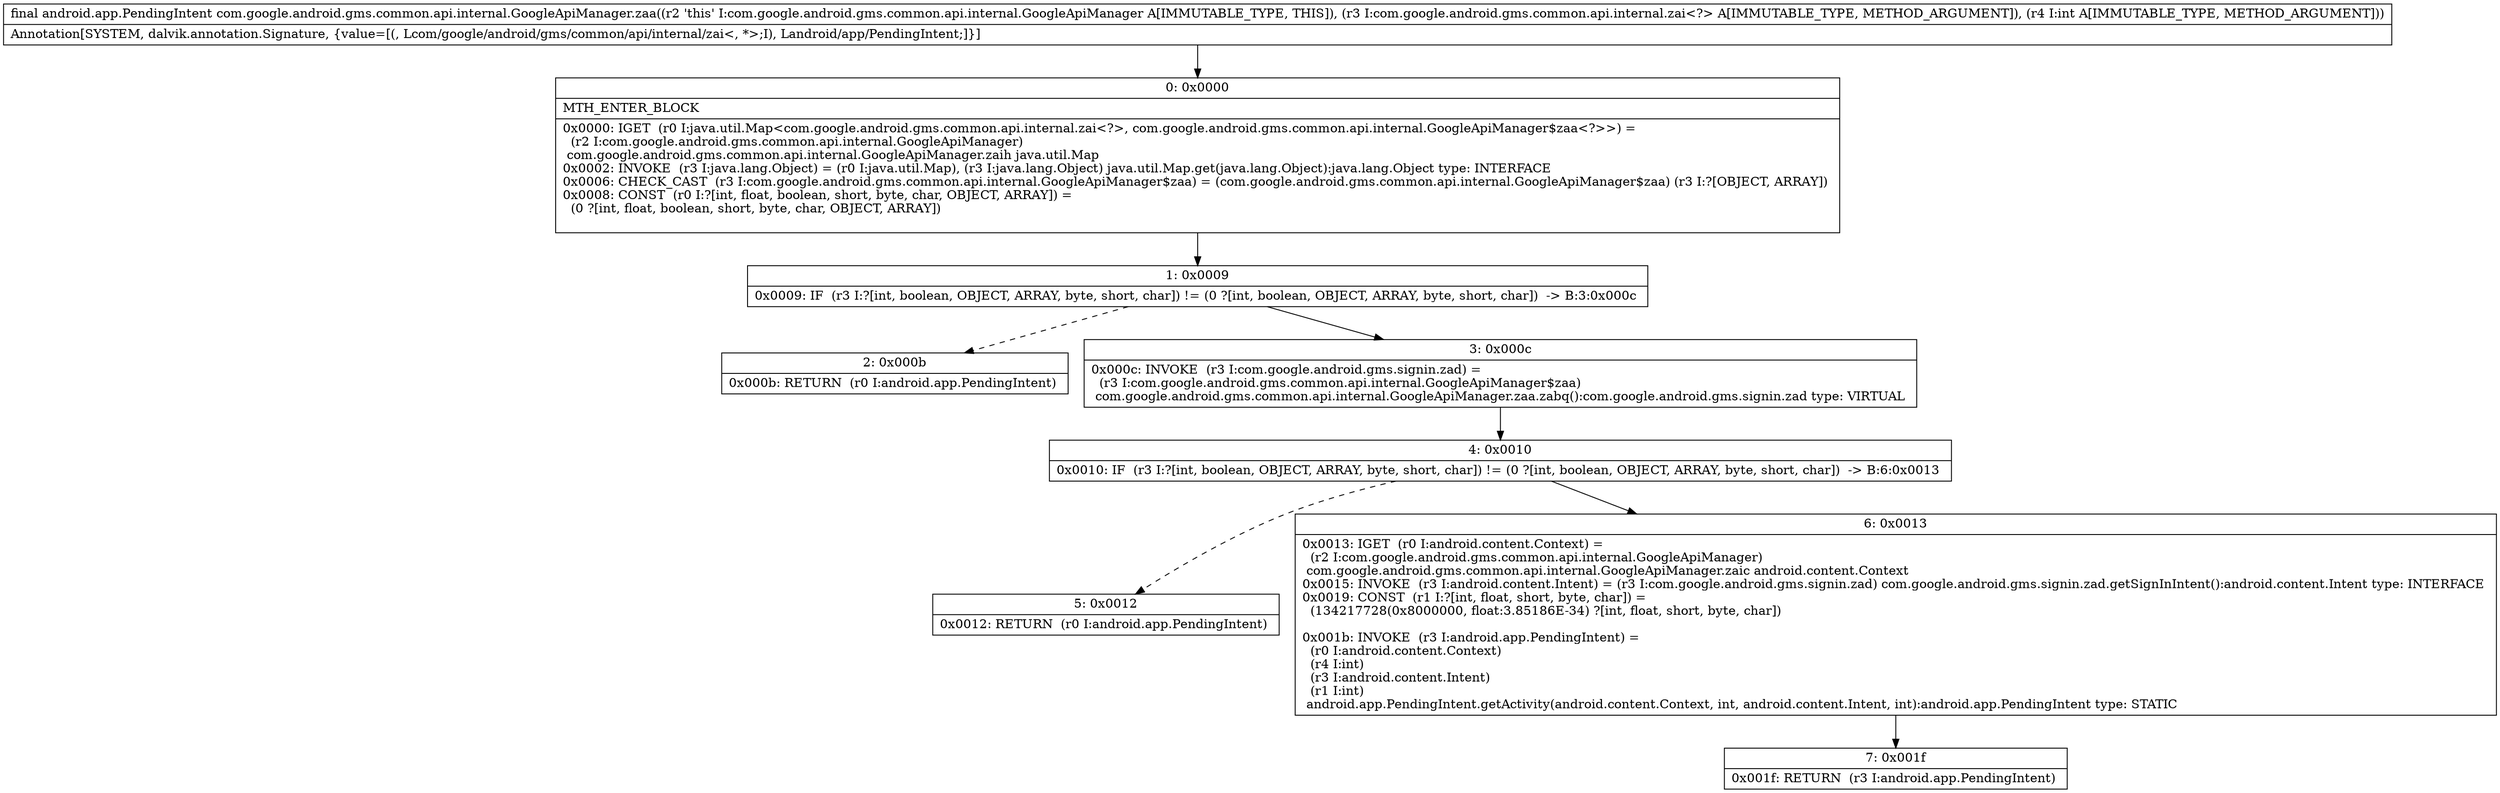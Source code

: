 digraph "CFG forcom.google.android.gms.common.api.internal.GoogleApiManager.zaa(Lcom\/google\/android\/gms\/common\/api\/internal\/zai;I)Landroid\/app\/PendingIntent;" {
Node_0 [shape=record,label="{0\:\ 0x0000|MTH_ENTER_BLOCK\l|0x0000: IGET  (r0 I:java.util.Map\<com.google.android.gms.common.api.internal.zai\<?\>, com.google.android.gms.common.api.internal.GoogleApiManager$zaa\<?\>\>) = \l  (r2 I:com.google.android.gms.common.api.internal.GoogleApiManager)\l com.google.android.gms.common.api.internal.GoogleApiManager.zaih java.util.Map \l0x0002: INVOKE  (r3 I:java.lang.Object) = (r0 I:java.util.Map), (r3 I:java.lang.Object) java.util.Map.get(java.lang.Object):java.lang.Object type: INTERFACE \l0x0006: CHECK_CAST  (r3 I:com.google.android.gms.common.api.internal.GoogleApiManager$zaa) = (com.google.android.gms.common.api.internal.GoogleApiManager$zaa) (r3 I:?[OBJECT, ARRAY]) \l0x0008: CONST  (r0 I:?[int, float, boolean, short, byte, char, OBJECT, ARRAY]) = \l  (0 ?[int, float, boolean, short, byte, char, OBJECT, ARRAY])\l \l}"];
Node_1 [shape=record,label="{1\:\ 0x0009|0x0009: IF  (r3 I:?[int, boolean, OBJECT, ARRAY, byte, short, char]) != (0 ?[int, boolean, OBJECT, ARRAY, byte, short, char])  \-\> B:3:0x000c \l}"];
Node_2 [shape=record,label="{2\:\ 0x000b|0x000b: RETURN  (r0 I:android.app.PendingIntent) \l}"];
Node_3 [shape=record,label="{3\:\ 0x000c|0x000c: INVOKE  (r3 I:com.google.android.gms.signin.zad) = \l  (r3 I:com.google.android.gms.common.api.internal.GoogleApiManager$zaa)\l com.google.android.gms.common.api.internal.GoogleApiManager.zaa.zabq():com.google.android.gms.signin.zad type: VIRTUAL \l}"];
Node_4 [shape=record,label="{4\:\ 0x0010|0x0010: IF  (r3 I:?[int, boolean, OBJECT, ARRAY, byte, short, char]) != (0 ?[int, boolean, OBJECT, ARRAY, byte, short, char])  \-\> B:6:0x0013 \l}"];
Node_5 [shape=record,label="{5\:\ 0x0012|0x0012: RETURN  (r0 I:android.app.PendingIntent) \l}"];
Node_6 [shape=record,label="{6\:\ 0x0013|0x0013: IGET  (r0 I:android.content.Context) = \l  (r2 I:com.google.android.gms.common.api.internal.GoogleApiManager)\l com.google.android.gms.common.api.internal.GoogleApiManager.zaic android.content.Context \l0x0015: INVOKE  (r3 I:android.content.Intent) = (r3 I:com.google.android.gms.signin.zad) com.google.android.gms.signin.zad.getSignInIntent():android.content.Intent type: INTERFACE \l0x0019: CONST  (r1 I:?[int, float, short, byte, char]) = \l  (134217728(0x8000000, float:3.85186E\-34) ?[int, float, short, byte, char])\l \l0x001b: INVOKE  (r3 I:android.app.PendingIntent) = \l  (r0 I:android.content.Context)\l  (r4 I:int)\l  (r3 I:android.content.Intent)\l  (r1 I:int)\l android.app.PendingIntent.getActivity(android.content.Context, int, android.content.Intent, int):android.app.PendingIntent type: STATIC \l}"];
Node_7 [shape=record,label="{7\:\ 0x001f|0x001f: RETURN  (r3 I:android.app.PendingIntent) \l}"];
MethodNode[shape=record,label="{final android.app.PendingIntent com.google.android.gms.common.api.internal.GoogleApiManager.zaa((r2 'this' I:com.google.android.gms.common.api.internal.GoogleApiManager A[IMMUTABLE_TYPE, THIS]), (r3 I:com.google.android.gms.common.api.internal.zai\<?\> A[IMMUTABLE_TYPE, METHOD_ARGUMENT]), (r4 I:int A[IMMUTABLE_TYPE, METHOD_ARGUMENT]))  | Annotation[SYSTEM, dalvik.annotation.Signature, \{value=[(, Lcom\/google\/android\/gms\/common\/api\/internal\/zai\<, *\>;I), Landroid\/app\/PendingIntent;]\}]\l}"];
MethodNode -> Node_0;
Node_0 -> Node_1;
Node_1 -> Node_2[style=dashed];
Node_1 -> Node_3;
Node_3 -> Node_4;
Node_4 -> Node_5[style=dashed];
Node_4 -> Node_6;
Node_6 -> Node_7;
}

